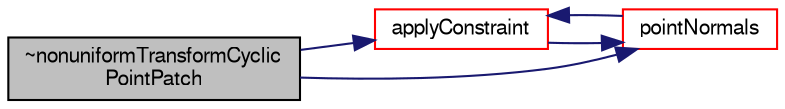 digraph "~nonuniformTransformCyclicPointPatch"
{
  bgcolor="transparent";
  edge [fontname="FreeSans",fontsize="10",labelfontname="FreeSans",labelfontsize="10"];
  node [fontname="FreeSans",fontsize="10",shape=record];
  rankdir="LR";
  Node2 [label="~nonuniformTransformCyclic\lPointPatch",height=0.2,width=0.4,color="black", fillcolor="grey75", style="filled", fontcolor="black"];
  Node2 -> Node3 [color="midnightblue",fontsize="10",style="solid",fontname="FreeSans"];
  Node3 [label="applyConstraint",height=0.2,width=0.4,color="red",URL="$a27290.html#a0278544fed3fb66dca87ab7ecd9e429f",tooltip="Accumulate the effect of constraint direction of this patch. "];
  Node3 -> Node8 [color="midnightblue",fontsize="10",style="solid",fontname="FreeSans"];
  Node8 [label="pointNormals",height=0.2,width=0.4,color="red",URL="$a27290.html#ab06feea8b9b34d4d3083cace994e95fc",tooltip="Return point unit normals. "];
  Node8 -> Node3 [color="midnightblue",fontsize="10",style="solid",fontname="FreeSans"];
  Node2 -> Node8 [color="midnightblue",fontsize="10",style="solid",fontname="FreeSans"];
}
